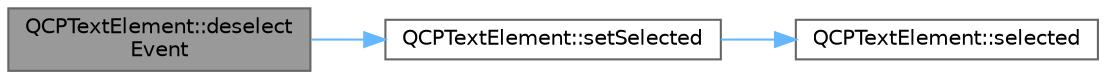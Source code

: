 digraph "QCPTextElement::deselectEvent"
{
 // LATEX_PDF_SIZE
  bgcolor="transparent";
  edge [fontname=Helvetica,fontsize=10,labelfontname=Helvetica,labelfontsize=10];
  node [fontname=Helvetica,fontsize=10,shape=box,height=0.2,width=0.4];
  rankdir="LR";
  Node1 [label="QCPTextElement::deselect\lEvent",height=0.2,width=0.4,color="gray40", fillcolor="grey60", style="filled", fontcolor="black",tooltip=" "];
  Node1 -> Node2 [color="steelblue1",style="solid"];
  Node2 [label="QCPTextElement::setSelected",height=0.2,width=0.4,color="grey40", fillcolor="white", style="filled",URL="$class_q_c_p_text_element.html#aba5521f9fb22a5f3d2f09ab37d4a1751",tooltip=" "];
  Node2 -> Node3 [color="steelblue1",style="solid"];
  Node3 [label="QCPTextElement::selected",height=0.2,width=0.4,color="grey40", fillcolor="white", style="filled",URL="$class_q_c_p_text_element.html#a135d1ad0aa97a245b4247c3292ff551c",tooltip=" "];
}
